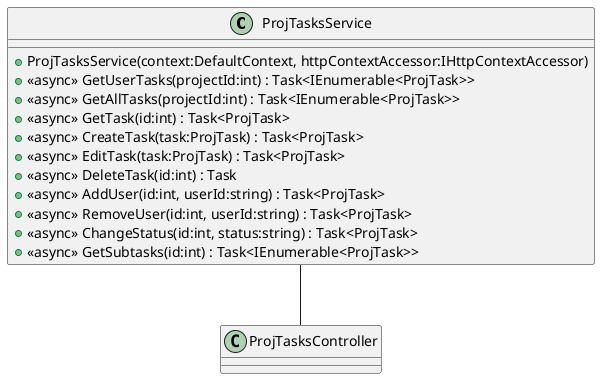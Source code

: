 @startuml
class ProjTasksService {
    + ProjTasksService(context:DefaultContext, httpContextAccessor:IHttpContextAccessor)
    + <<async>> GetUserTasks(projectId:int) : Task<IEnumerable<ProjTask>>
    + <<async>> GetAllTasks(projectId:int) : Task<IEnumerable<ProjTask>>
    + <<async>> GetTask(id:int) : Task<ProjTask>
    + <<async>> CreateTask(task:ProjTask) : Task<ProjTask>
    + <<async>> EditTask(task:ProjTask) : Task<ProjTask>
    + <<async>> DeleteTask(id:int) : Task
    + <<async>> AddUser(id:int, userId:string) : Task<ProjTask>
    + <<async>> RemoveUser(id:int, userId:string) : Task<ProjTask>
    + <<async>> ChangeStatus(id:int, status:string) : Task<ProjTask>
    + <<async>> GetSubtasks(id:int) : Task<IEnumerable<ProjTask>>
}

ProjTasksService -- ProjTasksController
@enduml
